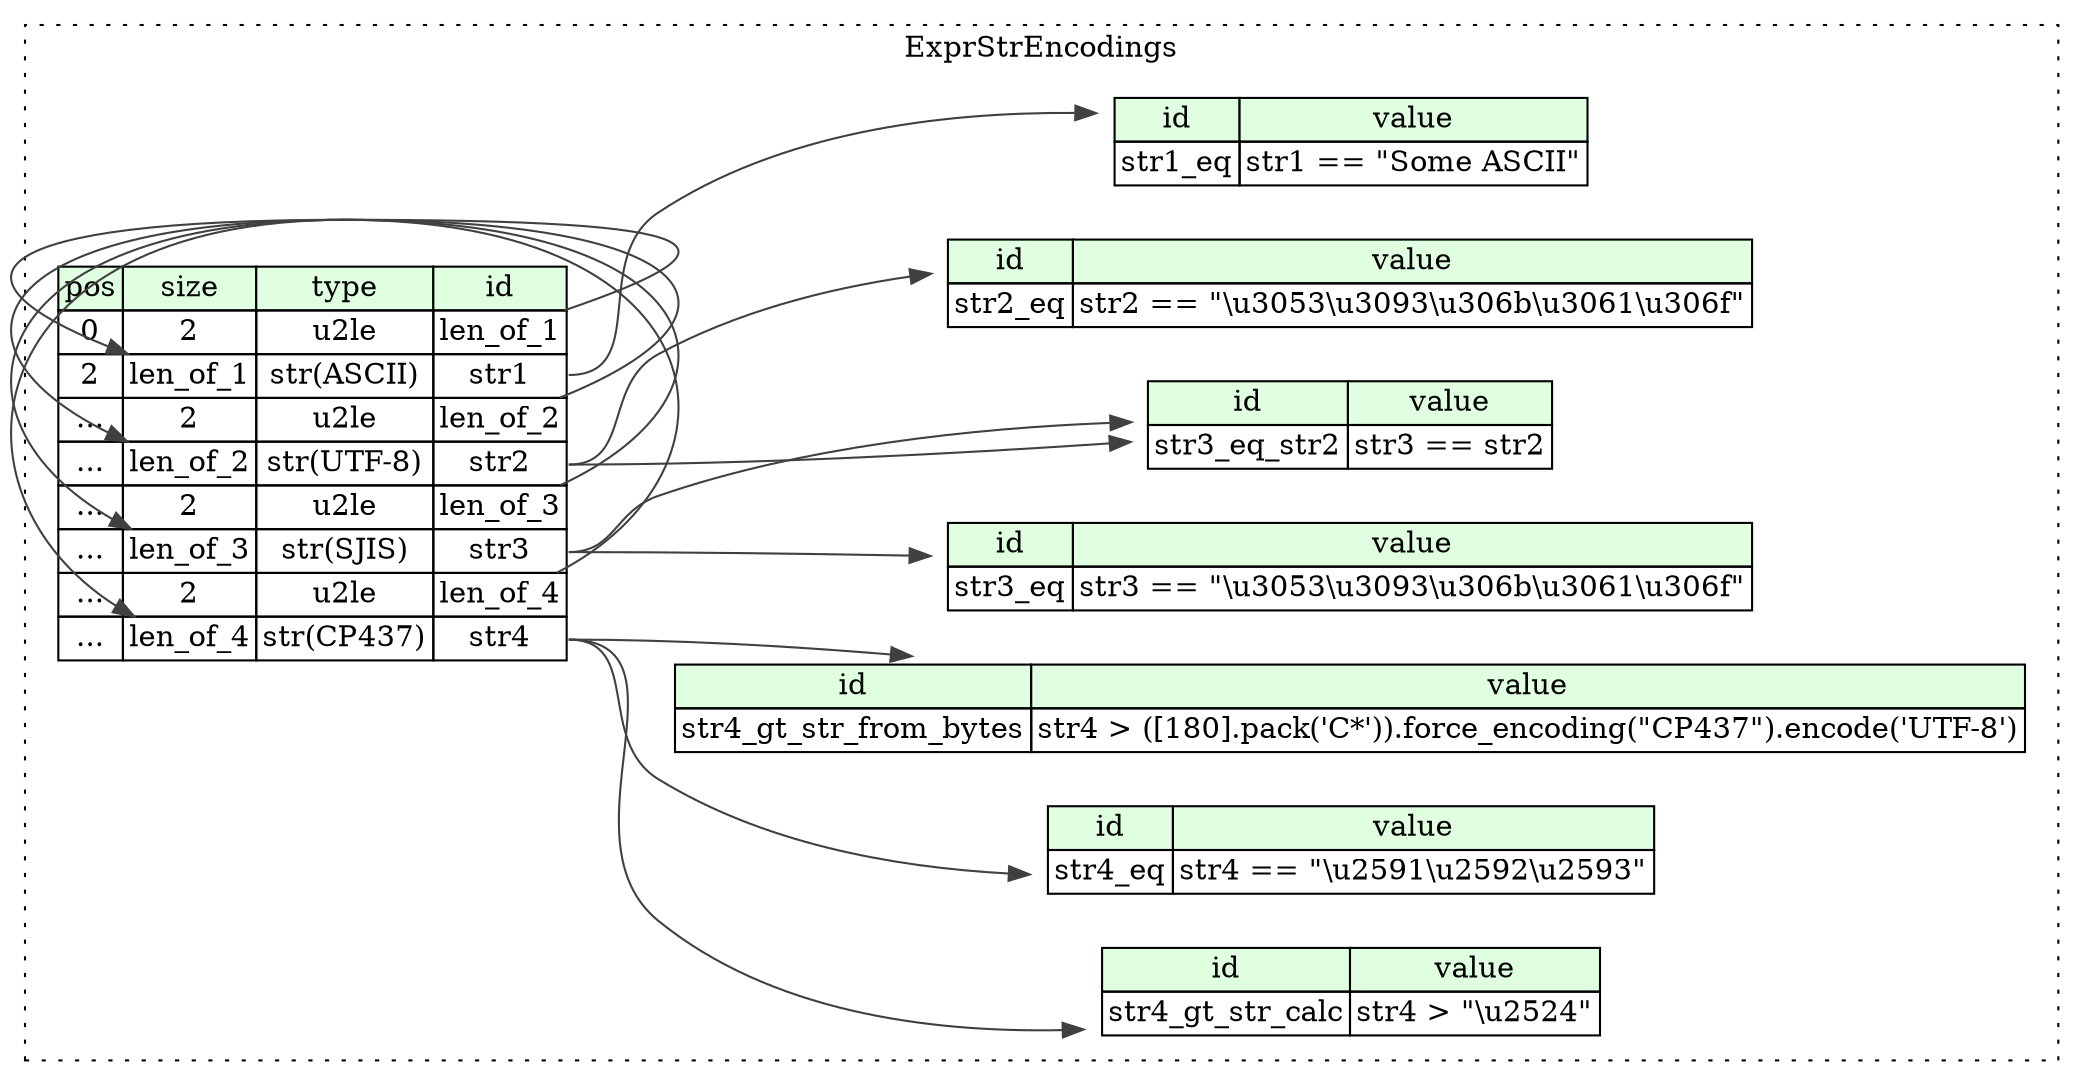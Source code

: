 digraph {
	rankdir=LR;
	node [shape=plaintext];
	subgraph cluster__expr_str_encodings {
		label="ExprStrEncodings";
		graph[style=dotted];

		expr_str_encodings__seq [label=<<TABLE BORDER="0" CELLBORDER="1" CELLSPACING="0">
			<TR><TD BGCOLOR="#E0FFE0">pos</TD><TD BGCOLOR="#E0FFE0">size</TD><TD BGCOLOR="#E0FFE0">type</TD><TD BGCOLOR="#E0FFE0">id</TD></TR>
			<TR><TD PORT="len_of_1_pos">0</TD><TD PORT="len_of_1_size">2</TD><TD>u2le</TD><TD PORT="len_of_1_type">len_of_1</TD></TR>
			<TR><TD PORT="str1_pos">2</TD><TD PORT="str1_size">len_of_1</TD><TD>str(ASCII)</TD><TD PORT="str1_type">str1</TD></TR>
			<TR><TD PORT="len_of_2_pos">...</TD><TD PORT="len_of_2_size">2</TD><TD>u2le</TD><TD PORT="len_of_2_type">len_of_2</TD></TR>
			<TR><TD PORT="str2_pos">...</TD><TD PORT="str2_size">len_of_2</TD><TD>str(UTF-8)</TD><TD PORT="str2_type">str2</TD></TR>
			<TR><TD PORT="len_of_3_pos">...</TD><TD PORT="len_of_3_size">2</TD><TD>u2le</TD><TD PORT="len_of_3_type">len_of_3</TD></TR>
			<TR><TD PORT="str3_pos">...</TD><TD PORT="str3_size">len_of_3</TD><TD>str(SJIS)</TD><TD PORT="str3_type">str3</TD></TR>
			<TR><TD PORT="len_of_4_pos">...</TD><TD PORT="len_of_4_size">2</TD><TD>u2le</TD><TD PORT="len_of_4_type">len_of_4</TD></TR>
			<TR><TD PORT="str4_pos">...</TD><TD PORT="str4_size">len_of_4</TD><TD>str(CP437)</TD><TD PORT="str4_type">str4</TD></TR>
		</TABLE>>];
		expr_str_encodings__inst__str4_gt_str_from_bytes [label=<<TABLE BORDER="0" CELLBORDER="1" CELLSPACING="0">
			<TR><TD BGCOLOR="#E0FFE0">id</TD><TD BGCOLOR="#E0FFE0">value</TD></TR>
			<TR><TD>str4_gt_str_from_bytes</TD><TD>str4 &gt; ([180].pack('C*')).force_encoding(&quot;CP437&quot;).encode('UTF-8')</TD></TR>
		</TABLE>>];
		expr_str_encodings__inst__str1_eq [label=<<TABLE BORDER="0" CELLBORDER="1" CELLSPACING="0">
			<TR><TD BGCOLOR="#E0FFE0">id</TD><TD BGCOLOR="#E0FFE0">value</TD></TR>
			<TR><TD>str1_eq</TD><TD>str1 == &quot;Some ASCII&quot;</TD></TR>
		</TABLE>>];
		expr_str_encodings__inst__str4_eq [label=<<TABLE BORDER="0" CELLBORDER="1" CELLSPACING="0">
			<TR><TD BGCOLOR="#E0FFE0">id</TD><TD BGCOLOR="#E0FFE0">value</TD></TR>
			<TR><TD>str4_eq</TD><TD>str4 == &quot;\u2591\u2592\u2593&quot;</TD></TR>
		</TABLE>>];
		expr_str_encodings__inst__str3_eq_str2 [label=<<TABLE BORDER="0" CELLBORDER="1" CELLSPACING="0">
			<TR><TD BGCOLOR="#E0FFE0">id</TD><TD BGCOLOR="#E0FFE0">value</TD></TR>
			<TR><TD>str3_eq_str2</TD><TD>str3 == str2</TD></TR>
		</TABLE>>];
		expr_str_encodings__inst__str4_gt_str_calc [label=<<TABLE BORDER="0" CELLBORDER="1" CELLSPACING="0">
			<TR><TD BGCOLOR="#E0FFE0">id</TD><TD BGCOLOR="#E0FFE0">value</TD></TR>
			<TR><TD>str4_gt_str_calc</TD><TD>str4 &gt; &quot;\u2524&quot;</TD></TR>
		</TABLE>>];
		expr_str_encodings__inst__str2_eq [label=<<TABLE BORDER="0" CELLBORDER="1" CELLSPACING="0">
			<TR><TD BGCOLOR="#E0FFE0">id</TD><TD BGCOLOR="#E0FFE0">value</TD></TR>
			<TR><TD>str2_eq</TD><TD>str2 == &quot;\u3053\u3093\u306b\u3061\u306f&quot;</TD></TR>
		</TABLE>>];
		expr_str_encodings__inst__str3_eq [label=<<TABLE BORDER="0" CELLBORDER="1" CELLSPACING="0">
			<TR><TD BGCOLOR="#E0FFE0">id</TD><TD BGCOLOR="#E0FFE0">value</TD></TR>
			<TR><TD>str3_eq</TD><TD>str3 == &quot;\u3053\u3093\u306b\u3061\u306f&quot;</TD></TR>
		</TABLE>>];
	}
	expr_str_encodings__seq:len_of_1_type -> expr_str_encodings__seq:str1_size [color="#404040"];
	expr_str_encodings__seq:len_of_2_type -> expr_str_encodings__seq:str2_size [color="#404040"];
	expr_str_encodings__seq:len_of_3_type -> expr_str_encodings__seq:str3_size [color="#404040"];
	expr_str_encodings__seq:len_of_4_type -> expr_str_encodings__seq:str4_size [color="#404040"];
	expr_str_encodings__seq:str4_type -> expr_str_encodings__inst__str4_gt_str_from_bytes [color="#404040"];
	expr_str_encodings__seq:str1_type -> expr_str_encodings__inst__str1_eq [color="#404040"];
	expr_str_encodings__seq:str4_type -> expr_str_encodings__inst__str4_eq [color="#404040"];
	expr_str_encodings__seq:str3_type -> expr_str_encodings__inst__str3_eq_str2 [color="#404040"];
	expr_str_encodings__seq:str2_type -> expr_str_encodings__inst__str3_eq_str2 [color="#404040"];
	expr_str_encodings__seq:str4_type -> expr_str_encodings__inst__str4_gt_str_calc [color="#404040"];
	expr_str_encodings__seq:str2_type -> expr_str_encodings__inst__str2_eq [color="#404040"];
	expr_str_encodings__seq:str3_type -> expr_str_encodings__inst__str3_eq [color="#404040"];
}
